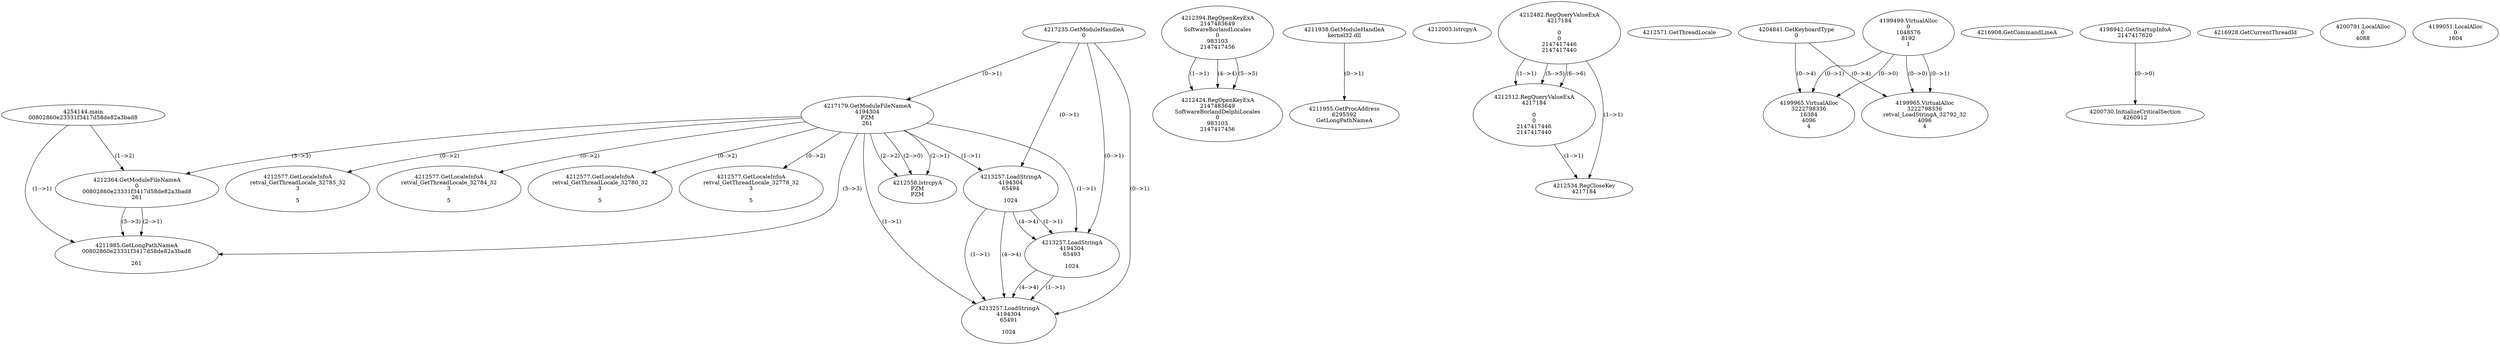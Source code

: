 // Global SCDG with merge call
digraph {
	0 [label="4254144.main
00802860e23331f3417d58de82a3bad8"]
	1 [label="4217235.GetModuleHandleA
0"]
	2 [label="4217179.GetModuleFileNameA
4194304
PZM
261"]
	1 -> 2 [label="(0-->1)"]
	3 [label="4212364.GetModuleFileNameA
0
00802860e23331f3417d58de82a3bad8
261"]
	0 -> 3 [label="(1-->2)"]
	2 -> 3 [label="(3-->3)"]
	4 [label="4212394.RegOpenKeyExA
2147483649
Software\Borland\Locales
0
983103
2147417456"]
	5 [label="4212424.RegOpenKeyExA
2147483649
Software\Borland\Delphi\Locales
0
983103
2147417456"]
	4 -> 5 [label="(1-->1)"]
	4 -> 5 [label="(4-->4)"]
	4 -> 5 [label="(5-->5)"]
	6 [label="4211938.GetModuleHandleA
kernel32.dll"]
	7 [label="4211955.GetProcAddress
6295592
GetLongPathNameA"]
	6 -> 7 [label="(0-->1)"]
	8 [label="4211985.GetLongPathNameA
00802860e23331f3417d58de82a3bad8

261"]
	0 -> 8 [label="(1-->1)"]
	3 -> 8 [label="(2-->1)"]
	2 -> 8 [label="(3-->3)"]
	3 -> 8 [label="(3-->3)"]
	9 [label="4212003.lstrcpyA

"]
	10 [label="4212482.RegQueryValueExA
4217184

0
0
2147417446
2147417440"]
	11 [label="4212512.RegQueryValueExA
4217184

0
0
2147417446
2147417440"]
	10 -> 11 [label="(1-->1)"]
	10 -> 11 [label="(5-->5)"]
	10 -> 11 [label="(6-->6)"]
	12 [label="4212534.RegCloseKey
4217184"]
	10 -> 12 [label="(1-->1)"]
	11 -> 12 [label="(1-->1)"]
	13 [label="4212558.lstrcpyA
PZM
PZM"]
	2 -> 13 [label="(2-->1)"]
	2 -> 13 [label="(2-->2)"]
	2 -> 13 [label="(2-->0)"]
	14 [label="4212571.GetThreadLocale
"]
	15 [label="4212577.GetLocaleInfoA
retval_GetThreadLocale_32785_32
3

5"]
	2 -> 15 [label="(0-->2)"]
	16 [label="4204841.GetKeyboardType
0"]
	17 [label="4216908.GetCommandLineA
"]
	18 [label="4198942.GetStartupInfoA
2147417620"]
	19 [label="4216928.GetCurrentThreadId
"]
	20 [label="4213257.LoadStringA
4194304
65494

1024"]
	1 -> 20 [label="(0-->1)"]
	2 -> 20 [label="(1-->1)"]
	21 [label="4200730.InitializeCriticalSection
4260912"]
	18 -> 21 [label="(0-->0)"]
	22 [label="4200791.LocalAlloc
0
4088"]
	23 [label="4213257.LoadStringA
4194304
65493

1024"]
	1 -> 23 [label="(0-->1)"]
	2 -> 23 [label="(1-->1)"]
	20 -> 23 [label="(1-->1)"]
	20 -> 23 [label="(4-->4)"]
	24 [label="4199499.VirtualAlloc
0
1048576
8192
1"]
	25 [label="4199051.LocalAlloc
0
1604"]
	26 [label="4199965.VirtualAlloc
3222798336
retval_LoadStringA_32792_32
4096
4"]
	24 -> 26 [label="(0-->1)"]
	16 -> 26 [label="(0-->4)"]
	24 -> 26 [label="(0-->0)"]
	27 [label="4212577.GetLocaleInfoA
retval_GetThreadLocale_32784_32
3

5"]
	2 -> 27 [label="(0-->2)"]
	28 [label="4213257.LoadStringA
4194304
65491

1024"]
	1 -> 28 [label="(0-->1)"]
	2 -> 28 [label="(1-->1)"]
	20 -> 28 [label="(1-->1)"]
	23 -> 28 [label="(1-->1)"]
	20 -> 28 [label="(4-->4)"]
	23 -> 28 [label="(4-->4)"]
	29 [label="4212577.GetLocaleInfoA
retval_GetThreadLocale_32780_32
3

5"]
	2 -> 29 [label="(0-->2)"]
	30 [label="4212577.GetLocaleInfoA
retval_GetThreadLocale_32778_32
3

5"]
	2 -> 30 [label="(0-->2)"]
	31 [label="4199965.VirtualAlloc
3222798336
16384
4096
4"]
	24 -> 31 [label="(0-->1)"]
	16 -> 31 [label="(0-->4)"]
	24 -> 31 [label="(0-->0)"]
}
